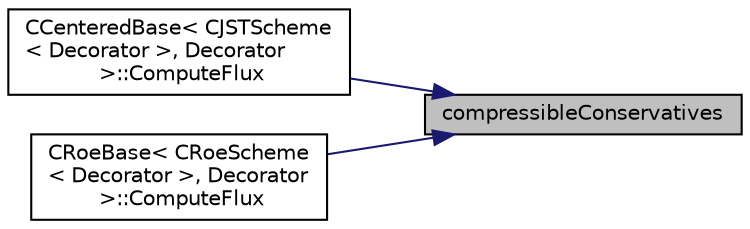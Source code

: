 digraph "compressibleConservatives"
{
 // LATEX_PDF_SIZE
  edge [fontname="Helvetica",fontsize="10",labelfontname="Helvetica",labelfontsize="10"];
  node [fontname="Helvetica",fontsize="10",shape=record];
  rankdir="RL";
  Node1 [label="compressibleConservatives",height=0.2,width=0.4,color="black", fillcolor="grey75", style="filled", fontcolor="black",tooltip="Primitive to conservative conversion."];
  Node1 -> Node2 [dir="back",color="midnightblue",fontsize="10",style="solid",fontname="Helvetica"];
  Node2 [label="CCenteredBase\< CJSTScheme\l\< Decorator \>, Decorator\l \>::ComputeFlux",height=0.2,width=0.4,color="black", fillcolor="white", style="filled",URL="$classCCenteredBase.html#ac9b1510a81f92bcdc4c319b415d1ea82",tooltip="Implementation of the base centered flux."];
  Node1 -> Node3 [dir="back",color="midnightblue",fontsize="10",style="solid",fontname="Helvetica"];
  Node3 [label="CRoeBase\< CRoeScheme\l\< Decorator \>, Decorator\l \>::ComputeFlux",height=0.2,width=0.4,color="black", fillcolor="white", style="filled",URL="$classCRoeBase.html#a66014e97b96e951548712bc65bb2857e",tooltip="Implementation of the base Roe flux."];
}
